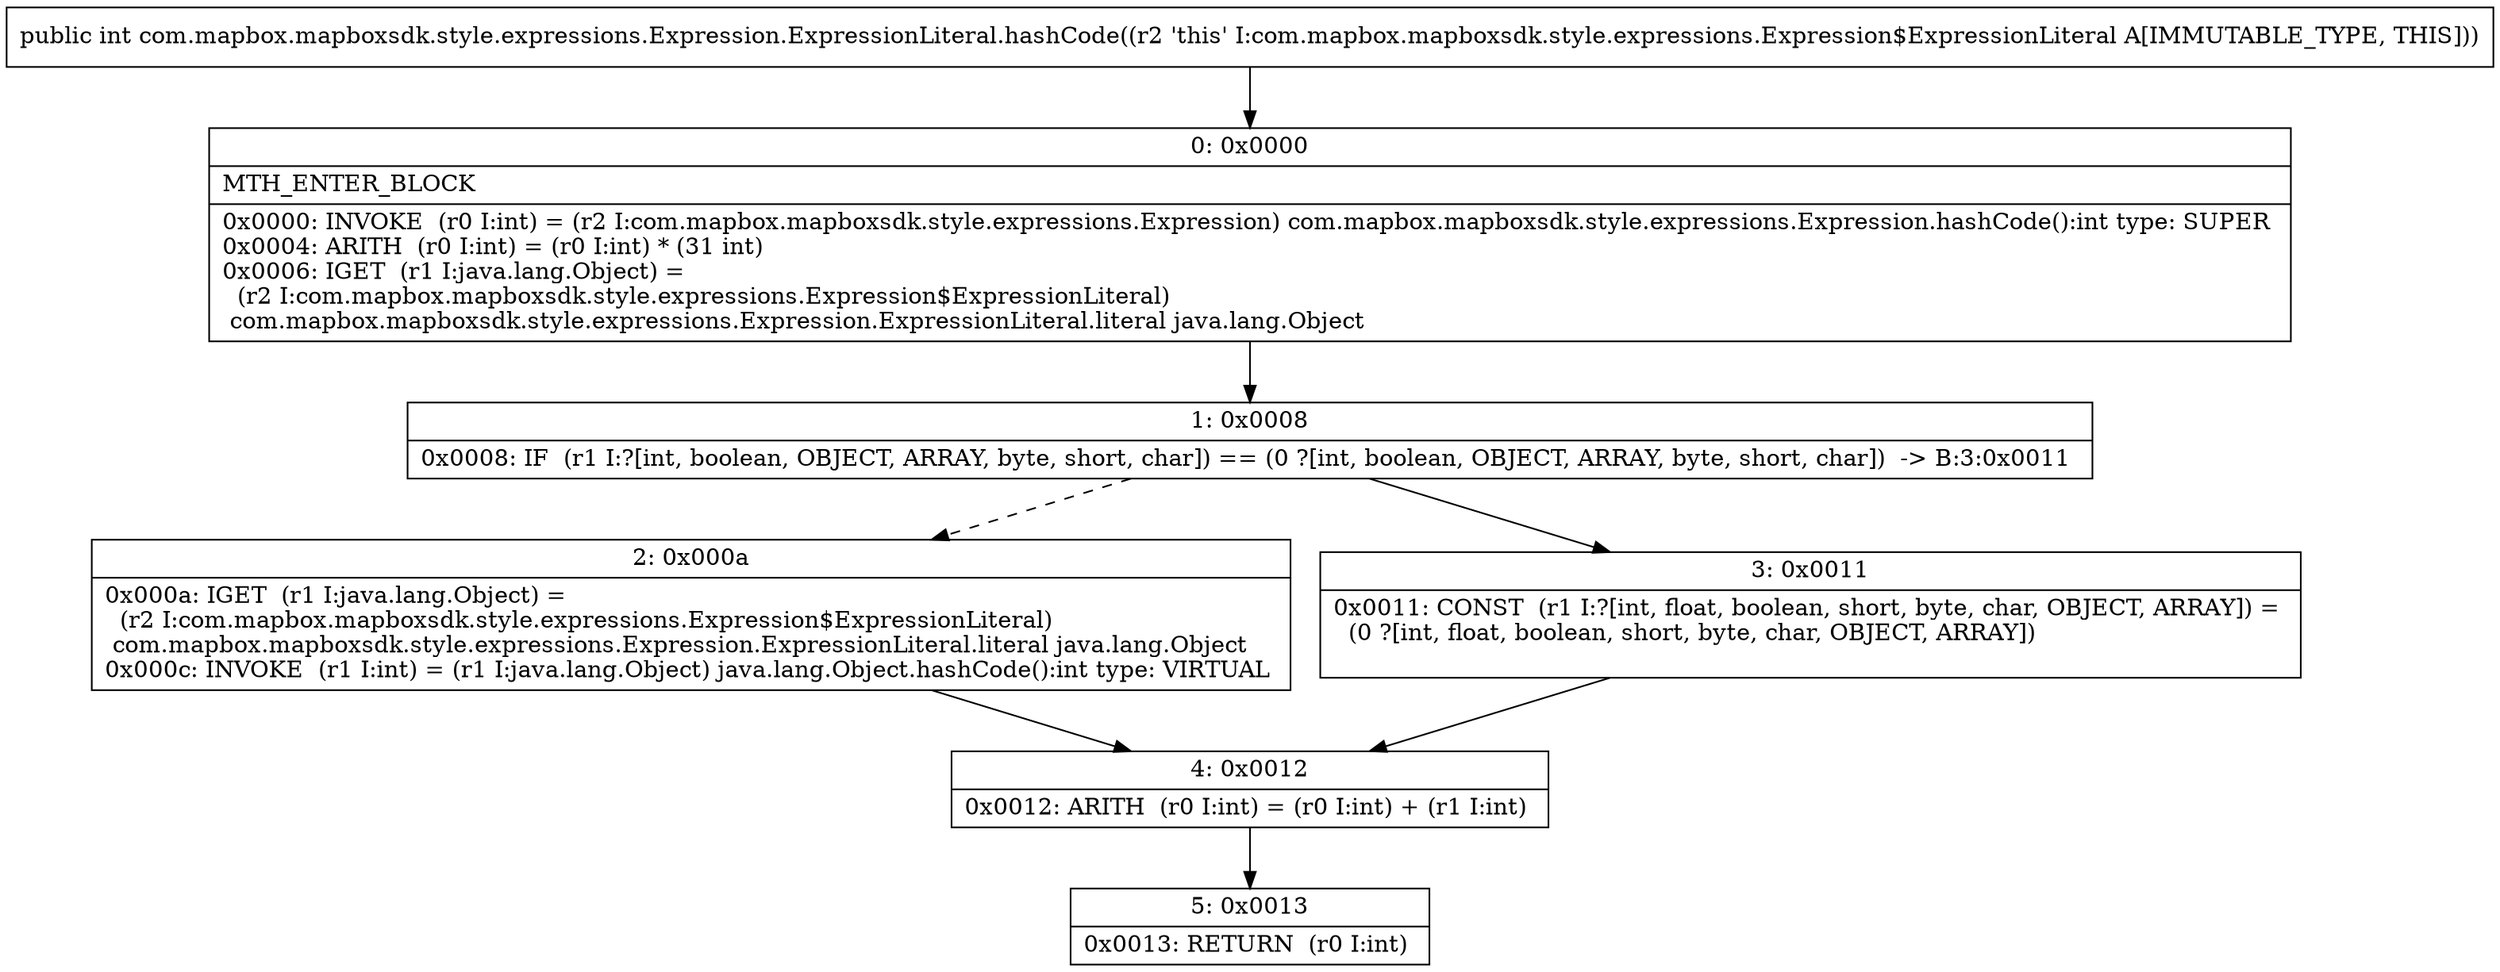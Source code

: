 digraph "CFG forcom.mapbox.mapboxsdk.style.expressions.Expression.ExpressionLiteral.hashCode()I" {
Node_0 [shape=record,label="{0\:\ 0x0000|MTH_ENTER_BLOCK\l|0x0000: INVOKE  (r0 I:int) = (r2 I:com.mapbox.mapboxsdk.style.expressions.Expression) com.mapbox.mapboxsdk.style.expressions.Expression.hashCode():int type: SUPER \l0x0004: ARITH  (r0 I:int) = (r0 I:int) * (31 int) \l0x0006: IGET  (r1 I:java.lang.Object) = \l  (r2 I:com.mapbox.mapboxsdk.style.expressions.Expression$ExpressionLiteral)\l com.mapbox.mapboxsdk.style.expressions.Expression.ExpressionLiteral.literal java.lang.Object \l}"];
Node_1 [shape=record,label="{1\:\ 0x0008|0x0008: IF  (r1 I:?[int, boolean, OBJECT, ARRAY, byte, short, char]) == (0 ?[int, boolean, OBJECT, ARRAY, byte, short, char])  \-\> B:3:0x0011 \l}"];
Node_2 [shape=record,label="{2\:\ 0x000a|0x000a: IGET  (r1 I:java.lang.Object) = \l  (r2 I:com.mapbox.mapboxsdk.style.expressions.Expression$ExpressionLiteral)\l com.mapbox.mapboxsdk.style.expressions.Expression.ExpressionLiteral.literal java.lang.Object \l0x000c: INVOKE  (r1 I:int) = (r1 I:java.lang.Object) java.lang.Object.hashCode():int type: VIRTUAL \l}"];
Node_3 [shape=record,label="{3\:\ 0x0011|0x0011: CONST  (r1 I:?[int, float, boolean, short, byte, char, OBJECT, ARRAY]) = \l  (0 ?[int, float, boolean, short, byte, char, OBJECT, ARRAY])\l \l}"];
Node_4 [shape=record,label="{4\:\ 0x0012|0x0012: ARITH  (r0 I:int) = (r0 I:int) + (r1 I:int) \l}"];
Node_5 [shape=record,label="{5\:\ 0x0013|0x0013: RETURN  (r0 I:int) \l}"];
MethodNode[shape=record,label="{public int com.mapbox.mapboxsdk.style.expressions.Expression.ExpressionLiteral.hashCode((r2 'this' I:com.mapbox.mapboxsdk.style.expressions.Expression$ExpressionLiteral A[IMMUTABLE_TYPE, THIS])) }"];
MethodNode -> Node_0;
Node_0 -> Node_1;
Node_1 -> Node_2[style=dashed];
Node_1 -> Node_3;
Node_2 -> Node_4;
Node_3 -> Node_4;
Node_4 -> Node_5;
}

